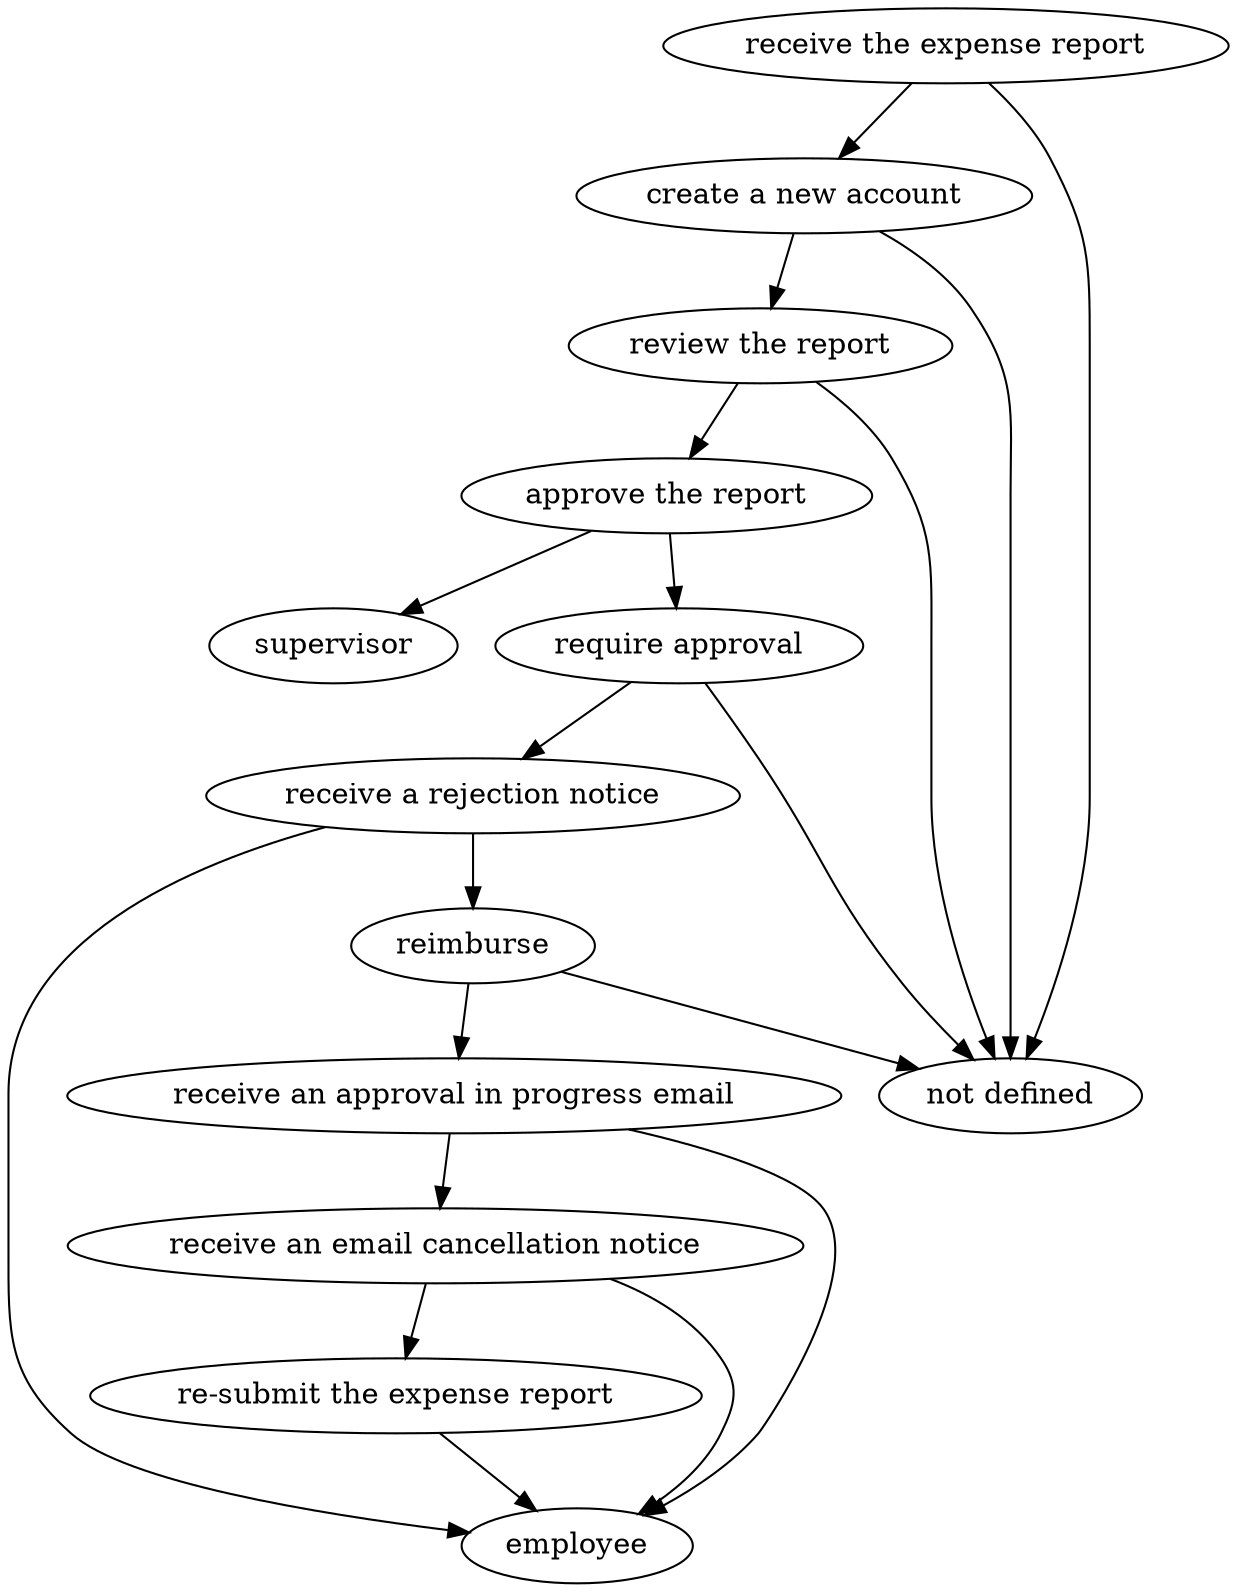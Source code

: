 strict digraph "doc-9.5" {
	graph [name="doc-9.5"];
	"receive the expense report"	[attrs="{'type': 'Activity', 'label': 'receive the expense report'}"];
	"create a new account"	[attrs="{'type': 'Activity', 'label': 'create a new account'}"];
	"receive the expense report" -> "create a new account"	[attrs="{'type': 'flow', 'label': 'flow'}"];
	"not defined"	[attrs="{'type': 'Actor', 'label': 'not defined'}"];
	"receive the expense report" -> "not defined"	[attrs="{'type': 'actor performer', 'label': 'actor performer'}"];
	"review the report"	[attrs="{'type': 'Activity', 'label': 'review the report'}"];
	"create a new account" -> "review the report"	[attrs="{'type': 'flow', 'label': 'flow'}"];
	"create a new account" -> "not defined"	[attrs="{'type': 'actor performer', 'label': 'actor performer'}"];
	"approve the report"	[attrs="{'type': 'Activity', 'label': 'approve the report'}"];
	"review the report" -> "approve the report"	[attrs="{'type': 'flow', 'label': 'flow'}"];
	"review the report" -> "not defined"	[attrs="{'type': 'actor performer', 'label': 'actor performer'}"];
	"require approval"	[attrs="{'type': 'Activity', 'label': 'require approval'}"];
	"approve the report" -> "require approval"	[attrs="{'type': 'flow', 'label': 'flow'}"];
	supervisor	[attrs="{'type': 'Actor', 'label': 'supervisor'}"];
	"approve the report" -> supervisor	[attrs="{'type': 'actor performer', 'label': 'actor performer'}"];
	"receive a rejection notice"	[attrs="{'type': 'Activity', 'label': 'receive a rejection notice'}"];
	"require approval" -> "receive a rejection notice"	[attrs="{'type': 'flow', 'label': 'flow'}"];
	"require approval" -> "not defined"	[attrs="{'type': 'actor performer', 'label': 'actor performer'}"];
	reimburse	[attrs="{'type': 'Activity', 'label': 'reimburse'}"];
	"receive a rejection notice" -> reimburse	[attrs="{'type': 'flow', 'label': 'flow'}"];
	employee	[attrs="{'type': 'Actor', 'label': 'employee'}"];
	"receive a rejection notice" -> employee	[attrs="{'type': 'actor performer', 'label': 'actor performer'}"];
	"receive an approval in progress email"	[attrs="{'type': 'Activity', 'label': 'receive an approval in progress email'}"];
	reimburse -> "receive an approval in progress email"	[attrs="{'type': 'flow', 'label': 'flow'}"];
	reimburse -> "not defined"	[attrs="{'type': 'actor performer', 'label': 'actor performer'}"];
	"receive an email cancellation notice"	[attrs="{'type': 'Activity', 'label': 'receive an email cancellation notice'}"];
	"receive an approval in progress email" -> "receive an email cancellation notice"	[attrs="{'type': 'flow', 'label': 'flow'}"];
	"receive an approval in progress email" -> employee	[attrs="{'type': 'actor performer', 'label': 'actor performer'}"];
	"re-submit the expense report"	[attrs="{'type': 'Activity', 'label': 're-submit the expense report'}"];
	"receive an email cancellation notice" -> "re-submit the expense report"	[attrs="{'type': 'flow', 'label': 'flow'}"];
	"receive an email cancellation notice" -> employee	[attrs="{'type': 'actor performer', 'label': 'actor performer'}"];
	"re-submit the expense report" -> employee	[attrs="{'type': 'actor performer', 'label': 'actor performer'}"];
}
